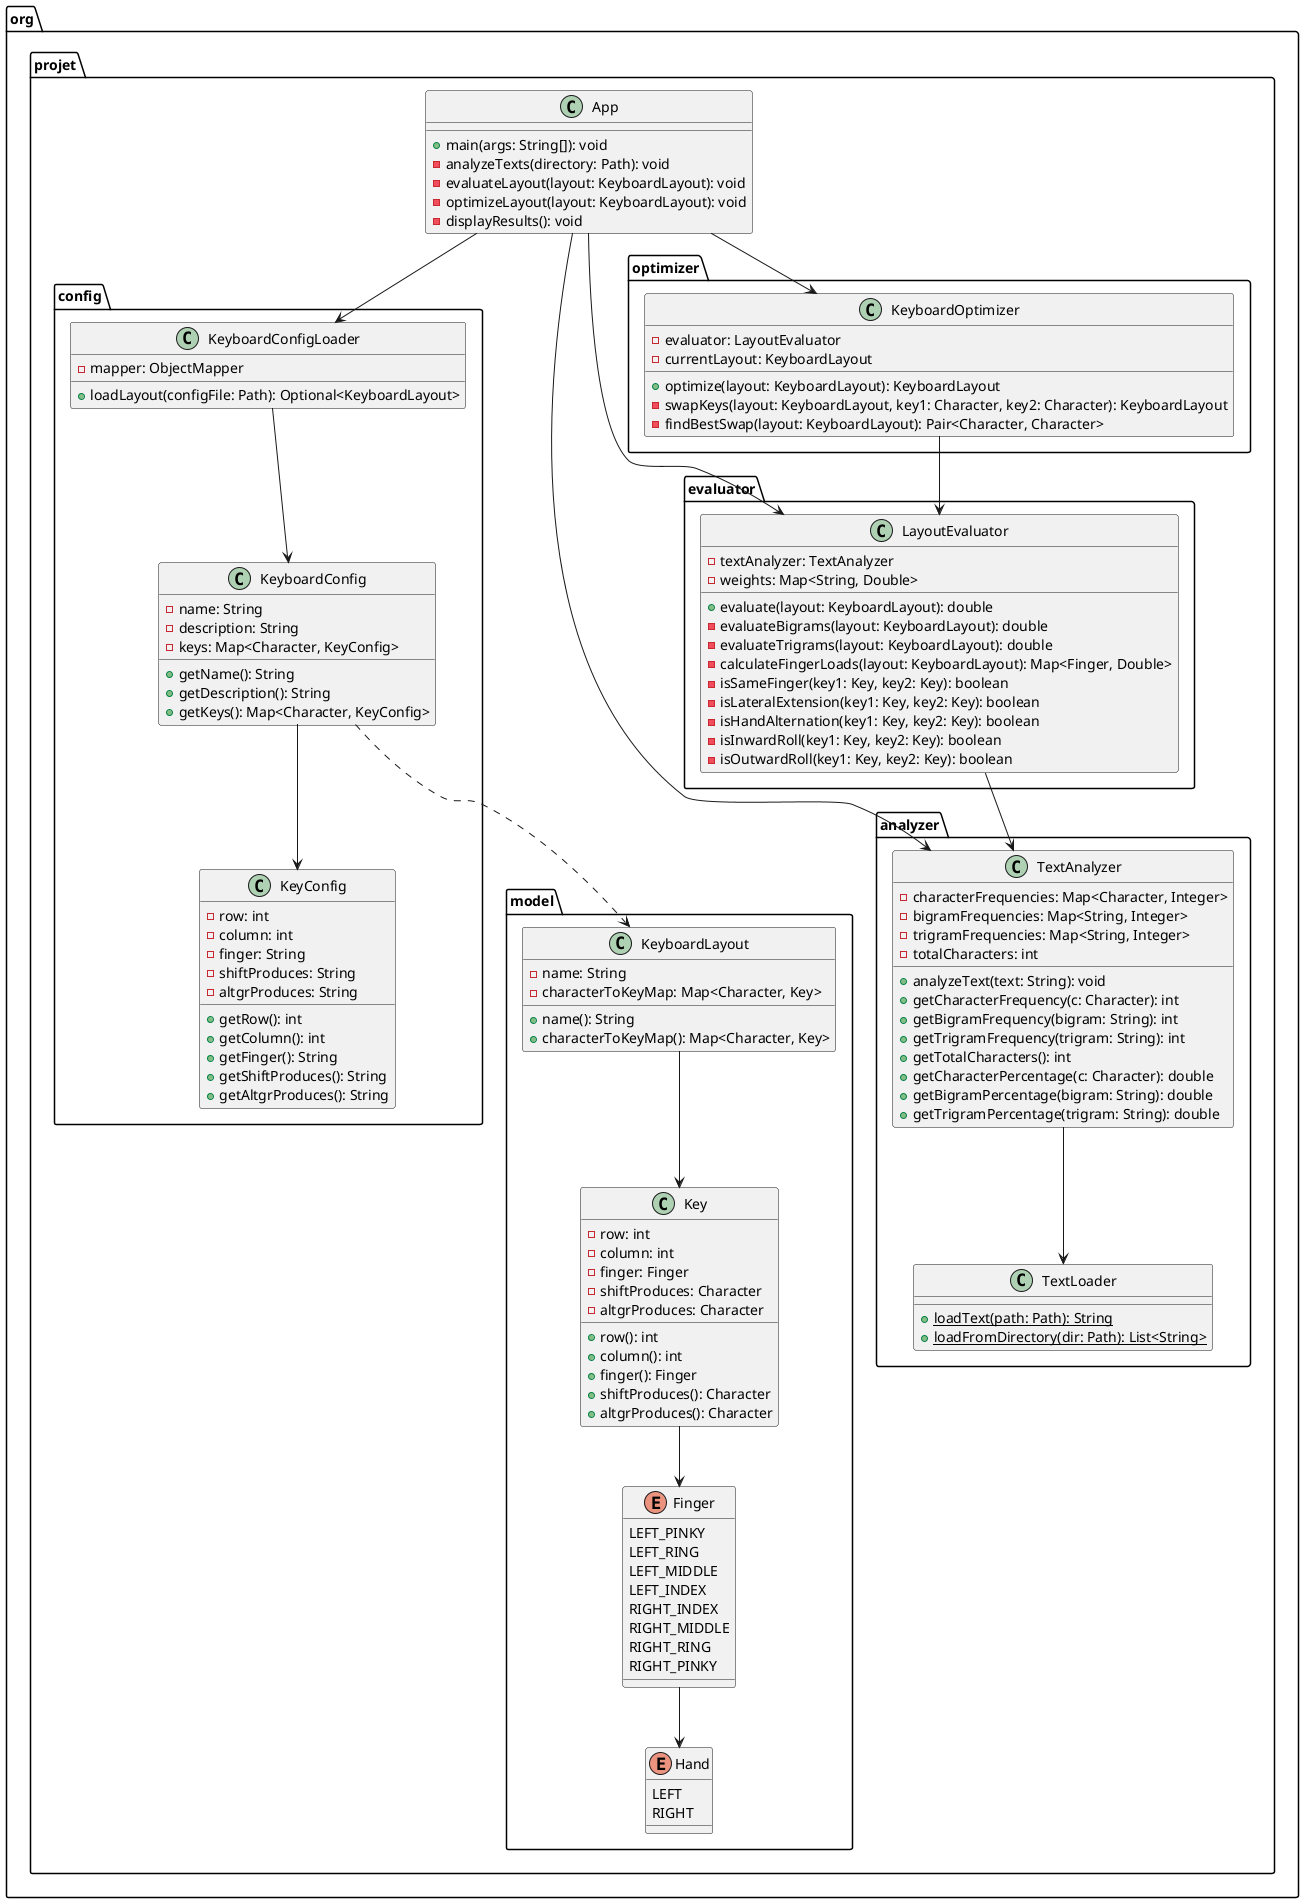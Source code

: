@startuml

package org.projet {
    class App {
        + main(args: String[]): void
        - analyzeTexts(directory: Path): void
        - evaluateLayout(layout: KeyboardLayout): void
        - optimizeLayout(layout: KeyboardLayout): void
        - displayResults(): void
    }
}

package org.projet.analyzer {
    class TextAnalyzer {
        - characterFrequencies: Map<Character, Integer>
        - bigramFrequencies: Map<String, Integer>
        - trigramFrequencies: Map<String, Integer>
        - totalCharacters: int
        + analyzeText(text: String): void
        + getCharacterFrequency(c: Character): int
        + getBigramFrequency(bigram: String): int
        + getTrigramFrequency(trigram: String): int
        + getTotalCharacters(): int
        + getCharacterPercentage(c: Character): double
        + getBigramPercentage(bigram: String): double
        + getTrigramPercentage(trigram: String): double
    }

    class TextLoader {
        + {static} loadText(path: Path): String
        + {static} loadFromDirectory(dir: Path): List<String>
    }
}

package org.projet.config {
    class KeyboardConfigLoader {
        - mapper: ObjectMapper
        + loadLayout(configFile: Path): Optional<KeyboardLayout>
    }

    class KeyboardConfig {
        - name: String
        - description: String
        - keys: Map<Character, KeyConfig>
        + getName(): String
        + getDescription(): String
        + getKeys(): Map<Character, KeyConfig>
    }

    class KeyConfig {
        - row: int
        - column: int
        - finger: String
        - shiftProduces: String
        - altgrProduces: String
        + getRow(): int
        + getColumn(): int
        + getFinger(): String
        + getShiftProduces(): String
        + getAltgrProduces(): String
    }
}

package org.projet.model {
    class KeyboardLayout {
        - name: String
        - characterToKeyMap: Map<Character, Key>
        + name(): String
        + characterToKeyMap(): Map<Character, Key>
    }

    class Key {
        - row: int
        - column: int
        - finger: Finger
        - shiftProduces: Character
        - altgrProduces: Character
        + row(): int
        + column(): int
        + finger(): Finger
        + shiftProduces(): Character
        + altgrProduces(): Character
    }

    enum Finger {
        LEFT_PINKY
        LEFT_RING
        LEFT_MIDDLE
        LEFT_INDEX
        RIGHT_INDEX
        RIGHT_MIDDLE
        RIGHT_RING
        RIGHT_PINKY
    }

    enum Hand {
        LEFT
        RIGHT
    }
}

package org.projet.evaluator {
    class LayoutEvaluator {
        - textAnalyzer: TextAnalyzer
        - weights: Map<String, Double>
        + evaluate(layout: KeyboardLayout): double
        - evaluateBigrams(layout: KeyboardLayout): double
        - evaluateTrigrams(layout: KeyboardLayout): double
        - calculateFingerLoads(layout: KeyboardLayout): Map<Finger, Double>
        - isSameFinger(key1: Key, key2: Key): boolean
        - isLateralExtension(key1: Key, key2: Key): boolean
        - isHandAlternation(key1: Key, key2: Key): boolean
        - isInwardRoll(key1: Key, key2: Key): boolean
        - isOutwardRoll(key1: Key, key2: Key): boolean
    }
}

package org.projet.optimizer {
    class KeyboardOptimizer {
        - evaluator: LayoutEvaluator
        - currentLayout: KeyboardLayout
        + optimize(layout: KeyboardLayout): KeyboardLayout
        - swapKeys(layout: KeyboardLayout, key1: Character, key2: Character): KeyboardLayout
        - findBestSwap(layout: KeyboardLayout): Pair<Character, Character>
    }
}

' Relations
App --> TextAnalyzer
App --> LayoutEvaluator
App --> KeyboardOptimizer
App --> KeyboardConfigLoader

TextAnalyzer --> TextLoader

KeyboardConfigLoader --> KeyboardConfig
KeyboardConfig --> KeyConfig
KeyboardConfig ..> KeyboardLayout

KeyboardLayout --> Key
Key --> Finger
Finger --> Hand

KeyboardOptimizer --> LayoutEvaluator
LayoutEvaluator --> TextAnalyzer

@enduml
